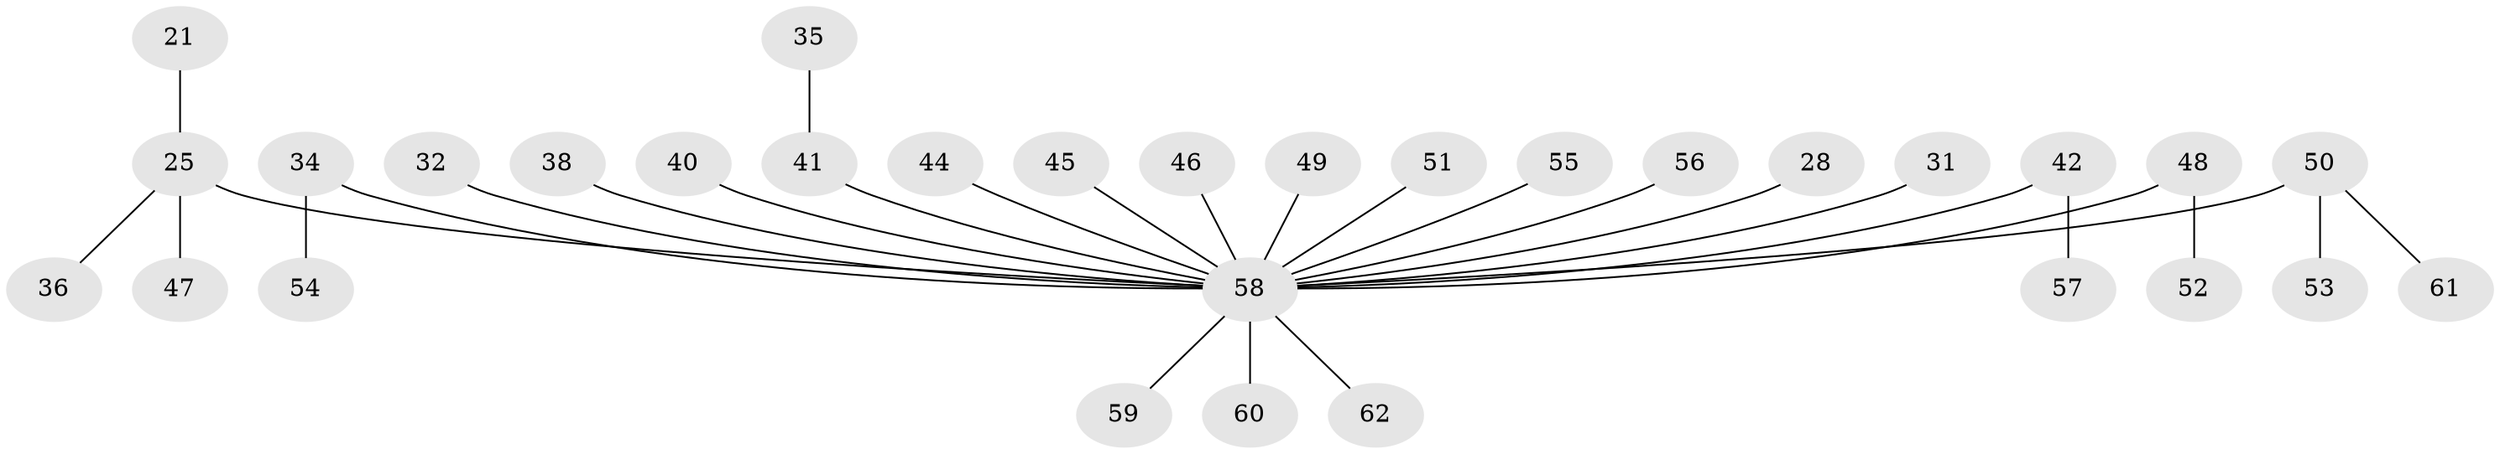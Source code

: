 // original degree distribution, {7: 0.016129032258064516, 4: 0.12903225806451613, 2: 0.22580645161290322, 3: 0.12903225806451613, 1: 0.5}
// Generated by graph-tools (version 1.1) at 2025/52/03/09/25 04:52:39]
// undirected, 31 vertices, 30 edges
graph export_dot {
graph [start="1"]
  node [color=gray90,style=filled];
  21;
  25 [super="+17"];
  28;
  31;
  32;
  34;
  35;
  36;
  38;
  40;
  41 [super="+18"];
  42;
  44;
  45;
  46;
  47;
  48 [super="+43"];
  49;
  50 [super="+19+37+39"];
  51;
  52;
  53;
  54;
  55;
  56;
  57;
  58 [super="+33+24+30+27+29"];
  59;
  60;
  61;
  62;
  21 -- 25;
  25 -- 47;
  25 -- 58;
  25 -- 36;
  28 -- 58;
  31 -- 58;
  32 -- 58;
  34 -- 54;
  34 -- 58;
  35 -- 41;
  38 -- 58;
  40 -- 58;
  41 -- 58;
  42 -- 57;
  42 -- 58;
  44 -- 58;
  45 -- 58;
  46 -- 58;
  48 -- 58;
  48 -- 52;
  49 -- 58;
  50 -- 61;
  50 -- 58;
  50 -- 53;
  51 -- 58;
  55 -- 58;
  56 -- 58;
  58 -- 59;
  58 -- 60;
  58 -- 62;
}
